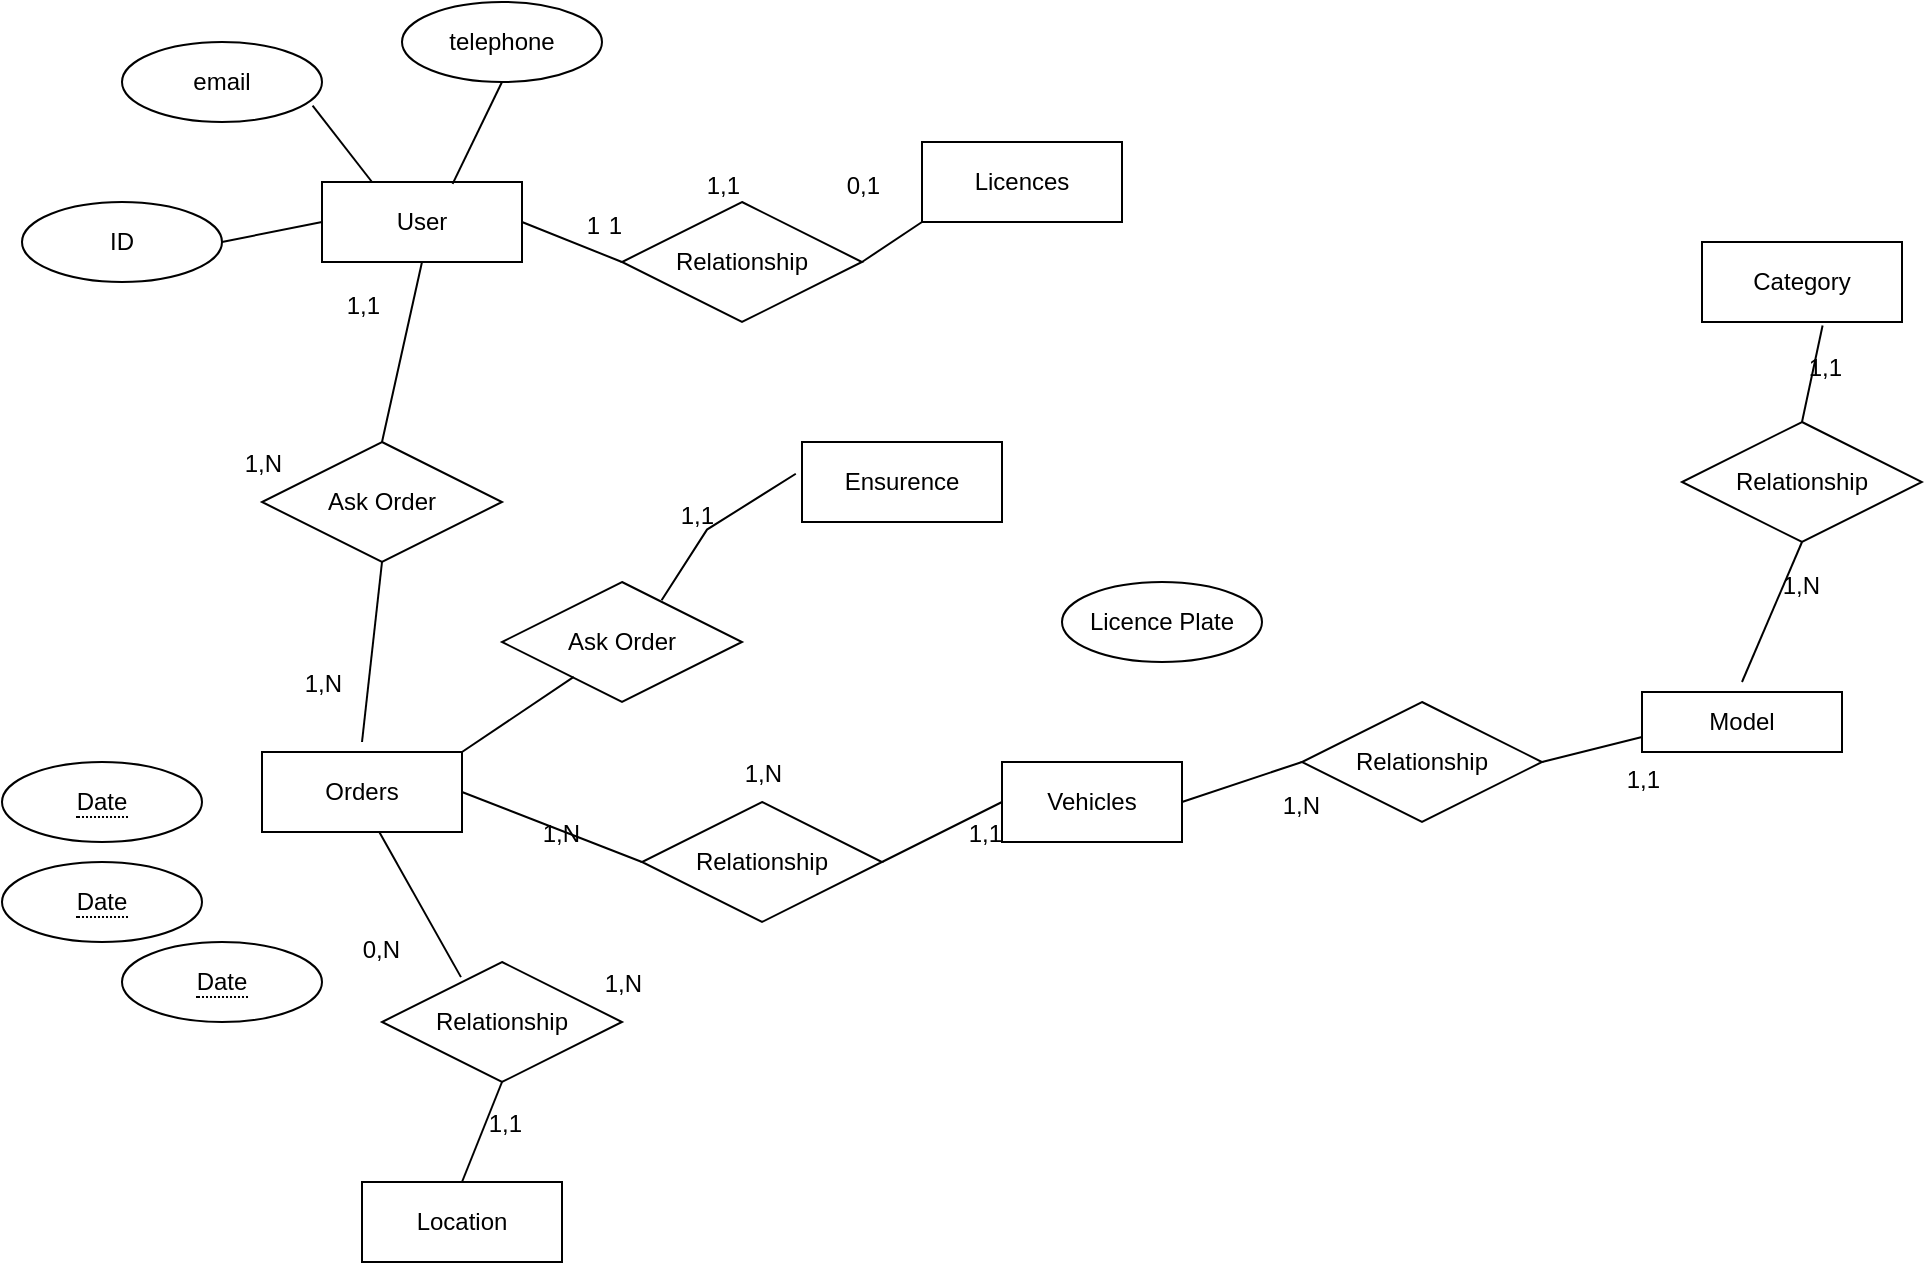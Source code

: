 <mxfile version="17.4.6" type="device"><diagram id="zz9KM4Jell75VrgSZ_UU" name="Page-1"><mxGraphModel dx="1645" dy="947" grid="1" gridSize="10" guides="1" tooltips="1" connect="1" arrows="1" fold="1" page="1" pageScale="1" pageWidth="3300" pageHeight="4681" math="0" shadow="0"><root><mxCell id="0"/><mxCell id="1" parent="0"/><mxCell id="HQcN805MBDLaRMFDsWFE-2" value="User" style="whiteSpace=wrap;html=1;align=center;" vertex="1" parent="1"><mxGeometry x="230" y="200" width="100" height="40" as="geometry"/></mxCell><mxCell id="HQcN805MBDLaRMFDsWFE-3" value="ID" style="ellipse;whiteSpace=wrap;html=1;align=center;" vertex="1" parent="1"><mxGeometry x="80" y="210" width="100" height="40" as="geometry"/></mxCell><mxCell id="HQcN805MBDLaRMFDsWFE-4" value="email" style="ellipse;whiteSpace=wrap;html=1;align=center;" vertex="1" parent="1"><mxGeometry x="130" y="130" width="100" height="40" as="geometry"/></mxCell><mxCell id="HQcN805MBDLaRMFDsWFE-6" value="telephone" style="ellipse;whiteSpace=wrap;html=1;align=center;" vertex="1" parent="1"><mxGeometry x="270" y="110" width="100" height="40" as="geometry"/></mxCell><mxCell id="HQcN805MBDLaRMFDsWFE-8" value="" style="endArrow=none;html=1;rounded=0;exitX=1;exitY=0.5;exitDx=0;exitDy=0;entryX=0;entryY=0.5;entryDx=0;entryDy=0;" edge="1" parent="1" source="HQcN805MBDLaRMFDsWFE-3" target="HQcN805MBDLaRMFDsWFE-2"><mxGeometry relative="1" as="geometry"><mxPoint x="450" y="310" as="sourcePoint"/><mxPoint x="610" y="310" as="targetPoint"/></mxGeometry></mxCell><mxCell id="HQcN805MBDLaRMFDsWFE-10" value="" style="endArrow=none;html=1;rounded=0;exitX=0.953;exitY=0.795;exitDx=0;exitDy=0;exitPerimeter=0;entryX=0.25;entryY=0;entryDx=0;entryDy=0;" edge="1" parent="1" source="HQcN805MBDLaRMFDsWFE-4" target="HQcN805MBDLaRMFDsWFE-2"><mxGeometry relative="1" as="geometry"><mxPoint x="450" y="310" as="sourcePoint"/><mxPoint x="610" y="310" as="targetPoint"/></mxGeometry></mxCell><mxCell id="HQcN805MBDLaRMFDsWFE-11" value="" style="endArrow=none;html=1;rounded=0;exitX=0.5;exitY=1;exitDx=0;exitDy=0;entryX=0.653;entryY=0.023;entryDx=0;entryDy=0;entryPerimeter=0;" edge="1" parent="1" source="HQcN805MBDLaRMFDsWFE-6" target="HQcN805MBDLaRMFDsWFE-2"><mxGeometry relative="1" as="geometry"><mxPoint x="450" y="310" as="sourcePoint"/><mxPoint x="610" y="310" as="targetPoint"/></mxGeometry></mxCell><mxCell id="HQcN805MBDLaRMFDsWFE-12" value="Vehicles" style="whiteSpace=wrap;html=1;align=center;" vertex="1" parent="1"><mxGeometry x="570" y="490" width="90" height="40" as="geometry"/></mxCell><mxCell id="HQcN805MBDLaRMFDsWFE-15" value="Licence Plate" style="ellipse;whiteSpace=wrap;html=1;align=center;" vertex="1" parent="1"><mxGeometry x="600" y="400" width="100" height="40" as="geometry"/></mxCell><mxCell id="HQcN805MBDLaRMFDsWFE-19" value="Category" style="whiteSpace=wrap;html=1;align=center;" vertex="1" parent="1"><mxGeometry x="920" y="230" width="100" height="40" as="geometry"/></mxCell><mxCell id="HQcN805MBDLaRMFDsWFE-21" value="Model" style="whiteSpace=wrap;html=1;align=center;" vertex="1" parent="1"><mxGeometry x="890" y="455" width="100" height="30" as="geometry"/></mxCell><mxCell id="HQcN805MBDLaRMFDsWFE-22" value="Licences" style="whiteSpace=wrap;html=1;align=center;" vertex="1" parent="1"><mxGeometry x="530" y="180" width="100" height="40" as="geometry"/></mxCell><mxCell id="HQcN805MBDLaRMFDsWFE-23" value="Ensurence" style="whiteSpace=wrap;html=1;align=center;" vertex="1" parent="1"><mxGeometry x="470" y="330" width="100" height="40" as="geometry"/></mxCell><mxCell id="HQcN805MBDLaRMFDsWFE-24" value="Orders" style="whiteSpace=wrap;html=1;align=center;" vertex="1" parent="1"><mxGeometry x="200" y="485" width="100" height="40" as="geometry"/></mxCell><mxCell id="HQcN805MBDLaRMFDsWFE-25" value="Ask Order" style="shape=rhombus;perimeter=rhombusPerimeter;whiteSpace=wrap;html=1;align=center;" vertex="1" parent="1"><mxGeometry x="200" y="330" width="120" height="60" as="geometry"/></mxCell><mxCell id="HQcN805MBDLaRMFDsWFE-27" value="" style="endArrow=none;html=1;rounded=0;entryX=0.5;entryY=1;entryDx=0;entryDy=0;exitX=0.5;exitY=0;exitDx=0;exitDy=0;" edge="1" parent="1" source="HQcN805MBDLaRMFDsWFE-25" target="HQcN805MBDLaRMFDsWFE-2"><mxGeometry relative="1" as="geometry"><mxPoint x="260" y="320" as="sourcePoint"/><mxPoint x="610" y="440" as="targetPoint"/></mxGeometry></mxCell><mxCell id="HQcN805MBDLaRMFDsWFE-28" value="1" style="resizable=0;html=1;align=right;verticalAlign=bottom;" connectable="0" vertex="1" parent="HQcN805MBDLaRMFDsWFE-27"><mxGeometry x="1" relative="1" as="geometry"><mxPoint x="90" y="-10" as="offset"/></mxGeometry></mxCell><mxCell id="HQcN805MBDLaRMFDsWFE-29" value="" style="endArrow=none;html=1;rounded=0;exitX=0.5;exitY=1;exitDx=0;exitDy=0;" edge="1" parent="1" source="HQcN805MBDLaRMFDsWFE-25"><mxGeometry relative="1" as="geometry"><mxPoint x="450" y="440" as="sourcePoint"/><mxPoint x="250" y="480" as="targetPoint"/></mxGeometry></mxCell><mxCell id="HQcN805MBDLaRMFDsWFE-31" value="&lt;span style=&quot;border-bottom: 1px dotted&quot;&gt;Date&lt;/span&gt;" style="ellipse;whiteSpace=wrap;html=1;align=center;" vertex="1" parent="1"><mxGeometry x="70" y="540" width="100" height="40" as="geometry"/></mxCell><mxCell id="HQcN805MBDLaRMFDsWFE-32" value="&lt;span style=&quot;border-bottom: 1px dotted&quot;&gt;Date&lt;/span&gt;" style="ellipse;whiteSpace=wrap;html=1;align=center;" vertex="1" parent="1"><mxGeometry x="130" y="580" width="100" height="40" as="geometry"/></mxCell><mxCell id="HQcN805MBDLaRMFDsWFE-33" value="&lt;span style=&quot;border-bottom: 1px dotted&quot;&gt;Date&lt;/span&gt;" style="ellipse;whiteSpace=wrap;html=1;align=center;" vertex="1" parent="1"><mxGeometry x="70" y="490" width="100" height="40" as="geometry"/></mxCell><mxCell id="HQcN805MBDLaRMFDsWFE-34" value="Relationship" style="shape=rhombus;perimeter=rhombusPerimeter;whiteSpace=wrap;html=1;align=center;" vertex="1" parent="1"><mxGeometry x="380" y="210" width="120" height="60" as="geometry"/></mxCell><mxCell id="HQcN805MBDLaRMFDsWFE-35" value="" style="endArrow=none;html=1;rounded=0;exitX=1;exitY=0.5;exitDx=0;exitDy=0;entryX=0;entryY=0.5;entryDx=0;entryDy=0;" edge="1" parent="1" source="HQcN805MBDLaRMFDsWFE-2" target="HQcN805MBDLaRMFDsWFE-34"><mxGeometry relative="1" as="geometry"><mxPoint x="450" y="440" as="sourcePoint"/><mxPoint x="610" y="440" as="targetPoint"/></mxGeometry></mxCell><mxCell id="HQcN805MBDLaRMFDsWFE-36" value="1" style="resizable=0;html=1;align=right;verticalAlign=bottom;" connectable="0" vertex="1" parent="HQcN805MBDLaRMFDsWFE-35"><mxGeometry x="1" relative="1" as="geometry"><mxPoint y="-10" as="offset"/></mxGeometry></mxCell><mxCell id="HQcN805MBDLaRMFDsWFE-39" value="" style="endArrow=none;html=1;rounded=0;exitX=1;exitY=0.5;exitDx=0;exitDy=0;entryX=0;entryY=1;entryDx=0;entryDy=0;" edge="1" parent="1" source="HQcN805MBDLaRMFDsWFE-34" target="HQcN805MBDLaRMFDsWFE-22"><mxGeometry relative="1" as="geometry"><mxPoint x="450" y="440" as="sourcePoint"/><mxPoint x="610" y="440" as="targetPoint"/></mxGeometry></mxCell><mxCell id="HQcN805MBDLaRMFDsWFE-41" value="Location" style="whiteSpace=wrap;html=1;align=center;" vertex="1" parent="1"><mxGeometry x="250" y="700" width="100" height="40" as="geometry"/></mxCell><mxCell id="HQcN805MBDLaRMFDsWFE-43" value="Relationship" style="shape=rhombus;perimeter=rhombusPerimeter;whiteSpace=wrap;html=1;align=center;" vertex="1" parent="1"><mxGeometry x="390" y="510" width="120" height="60" as="geometry"/></mxCell><mxCell id="HQcN805MBDLaRMFDsWFE-46" value="" style="endArrow=none;html=1;rounded=0;exitX=1;exitY=0.5;exitDx=0;exitDy=0;entryX=0;entryY=0.5;entryDx=0;entryDy=0;" edge="1" parent="1" source="HQcN805MBDLaRMFDsWFE-24" target="HQcN805MBDLaRMFDsWFE-43"><mxGeometry relative="1" as="geometry"><mxPoint x="450" y="400" as="sourcePoint"/><mxPoint x="610" y="400" as="targetPoint"/></mxGeometry></mxCell><mxCell id="HQcN805MBDLaRMFDsWFE-47" value="1,N" style="resizable=0;html=1;align=right;verticalAlign=bottom;" connectable="0" vertex="1" parent="HQcN805MBDLaRMFDsWFE-46"><mxGeometry x="1" relative="1" as="geometry"><mxPoint x="-30" y="-5" as="offset"/></mxGeometry></mxCell><mxCell id="HQcN805MBDLaRMFDsWFE-48" value="" style="endArrow=none;html=1;rounded=0;entryX=1;entryY=0.5;entryDx=0;entryDy=0;exitX=0;exitY=0.5;exitDx=0;exitDy=0;" edge="1" parent="1" source="HQcN805MBDLaRMFDsWFE-12" target="HQcN805MBDLaRMFDsWFE-43"><mxGeometry relative="1" as="geometry"><mxPoint x="450" y="400" as="sourcePoint"/><mxPoint x="610" y="400" as="targetPoint"/></mxGeometry></mxCell><mxCell id="HQcN805MBDLaRMFDsWFE-49" value="1,1" style="resizable=0;html=1;align=right;verticalAlign=bottom;" connectable="0" vertex="1" parent="HQcN805MBDLaRMFDsWFE-48"><mxGeometry x="1" relative="1" as="geometry"><mxPoint x="60" y="-5" as="offset"/></mxGeometry></mxCell><mxCell id="HQcN805MBDLaRMFDsWFE-50" value="1,N" style="resizable=0;html=1;align=right;verticalAlign=bottom;" connectable="0" vertex="1" parent="1"><mxGeometry x="460.001" y="504.996" as="geometry"/></mxCell><mxCell id="HQcN805MBDLaRMFDsWFE-51" value="1,N" style="resizable=0;html=1;align=right;verticalAlign=bottom;" connectable="0" vertex="1" parent="1"><mxGeometry x="240.001" y="459.996" as="geometry"/></mxCell><mxCell id="HQcN805MBDLaRMFDsWFE-53" value="1,1" style="resizable=0;html=1;align=right;verticalAlign=bottom;" connectable="0" vertex="1" parent="1"><mxGeometry x="259.996" y="270.0" as="geometry"/></mxCell><mxCell id="HQcN805MBDLaRMFDsWFE-54" value="1,N" style="resizable=0;html=1;align=right;verticalAlign=bottom;" connectable="0" vertex="1" parent="1"><mxGeometry x="210.001" y="349.996" as="geometry"/></mxCell><mxCell id="HQcN805MBDLaRMFDsWFE-55" value="1,1" style="resizable=0;html=1;align=right;verticalAlign=bottom;" connectable="0" vertex="1" parent="1"><mxGeometry x="439.996" y="210.0" as="geometry"/></mxCell><mxCell id="HQcN805MBDLaRMFDsWFE-56" value="0,1" style="resizable=0;html=1;align=right;verticalAlign=bottom;" connectable="0" vertex="1" parent="1"><mxGeometry x="509.996" y="210.0" as="geometry"/></mxCell><mxCell id="HQcN805MBDLaRMFDsWFE-57" value="Relationship" style="shape=rhombus;perimeter=rhombusPerimeter;whiteSpace=wrap;html=1;align=center;" vertex="1" parent="1"><mxGeometry x="260" y="590" width="120" height="60" as="geometry"/></mxCell><mxCell id="HQcN805MBDLaRMFDsWFE-58" value="" style="endArrow=none;html=1;rounded=0;exitX=0.587;exitY=1.002;exitDx=0;exitDy=0;entryX=0.329;entryY=0.126;entryDx=0;entryDy=0;exitPerimeter=0;entryPerimeter=0;" edge="1" parent="1" source="HQcN805MBDLaRMFDsWFE-24" target="HQcN805MBDLaRMFDsWFE-57"><mxGeometry relative="1" as="geometry"><mxPoint x="310" y="515" as="sourcePoint"/><mxPoint x="380" y="525" as="targetPoint"/></mxGeometry></mxCell><mxCell id="HQcN805MBDLaRMFDsWFE-59" value="0,N" style="resizable=0;html=1;align=right;verticalAlign=bottom;" connectable="0" vertex="1" parent="HQcN805MBDLaRMFDsWFE-58"><mxGeometry x="1" relative="1" as="geometry"><mxPoint x="-30" y="-5" as="offset"/></mxGeometry></mxCell><mxCell id="HQcN805MBDLaRMFDsWFE-60" value="" style="endArrow=none;html=1;rounded=0;entryX=1;entryY=0.5;entryDx=0;entryDy=0;exitX=0.5;exitY=0;exitDx=0;exitDy=0;" edge="1" parent="1" source="HQcN805MBDLaRMFDsWFE-41"><mxGeometry relative="1" as="geometry"><mxPoint x="300" y="690" as="sourcePoint"/><mxPoint x="320" y="650" as="targetPoint"/></mxGeometry></mxCell><mxCell id="HQcN805MBDLaRMFDsWFE-61" value="1,1" style="resizable=0;html=1;align=right;verticalAlign=bottom;" connectable="0" vertex="1" parent="HQcN805MBDLaRMFDsWFE-60"><mxGeometry x="1" relative="1" as="geometry"><mxPoint x="10" y="30" as="offset"/></mxGeometry></mxCell><mxCell id="HQcN805MBDLaRMFDsWFE-62" value="1,N" style="resizable=0;html=1;align=right;verticalAlign=bottom;" connectable="0" vertex="1" parent="1"><mxGeometry x="390.001" y="609.996" as="geometry"/></mxCell><mxCell id="HQcN805MBDLaRMFDsWFE-64" value="Relationship" style="shape=rhombus;perimeter=rhombusPerimeter;whiteSpace=wrap;html=1;align=center;" vertex="1" parent="1"><mxGeometry x="720" y="460" width="120" height="60" as="geometry"/></mxCell><mxCell id="HQcN805MBDLaRMFDsWFE-67" value="" style="endArrow=none;html=1;rounded=0;entryX=0;entryY=0.5;entryDx=0;entryDy=0;exitX=1;exitY=0.5;exitDx=0;exitDy=0;" edge="1" parent="1" source="HQcN805MBDLaRMFDsWFE-12" target="HQcN805MBDLaRMFDsWFE-64"><mxGeometry relative="1" as="geometry"><mxPoint x="700" y="535" as="sourcePoint"/><mxPoint x="720" y="485" as="targetPoint"/></mxGeometry></mxCell><mxCell id="HQcN805MBDLaRMFDsWFE-68" value="1,N" style="resizable=0;html=1;align=right;verticalAlign=bottom;" connectable="0" vertex="1" parent="HQcN805MBDLaRMFDsWFE-67"><mxGeometry x="1" relative="1" as="geometry"><mxPoint x="10" y="30" as="offset"/></mxGeometry></mxCell><mxCell id="HQcN805MBDLaRMFDsWFE-69" value="" style="endArrow=none;html=1;rounded=0;entryX=0;entryY=0.75;entryDx=0;entryDy=0;exitX=1;exitY=0.5;exitDx=0;exitDy=0;" edge="1" parent="1" source="HQcN805MBDLaRMFDsWFE-64" target="HQcN805MBDLaRMFDsWFE-21"><mxGeometry relative="1" as="geometry"><mxPoint x="860" y="525" as="sourcePoint"/><mxPoint x="880" y="475" as="targetPoint"/></mxGeometry></mxCell><mxCell id="HQcN805MBDLaRMFDsWFE-70" value="1,1" style="resizable=0;html=1;align=right;verticalAlign=bottom;" connectable="0" vertex="1" parent="HQcN805MBDLaRMFDsWFE-69"><mxGeometry x="1" relative="1" as="geometry"><mxPoint x="10" y="30" as="offset"/></mxGeometry></mxCell><mxCell id="HQcN805MBDLaRMFDsWFE-73" value="Relationship" style="shape=rhombus;perimeter=rhombusPerimeter;whiteSpace=wrap;html=1;align=center;" vertex="1" parent="1"><mxGeometry x="910" y="320" width="120" height="60" as="geometry"/></mxCell><mxCell id="HQcN805MBDLaRMFDsWFE-74" value="" style="endArrow=none;html=1;rounded=0;entryX=0.5;entryY=1;entryDx=0;entryDy=0;" edge="1" parent="1" target="HQcN805MBDLaRMFDsWFE-73"><mxGeometry relative="1" as="geometry"><mxPoint x="940" y="450" as="sourcePoint"/><mxPoint x="910" y="345" as="targetPoint"/></mxGeometry></mxCell><mxCell id="HQcN805MBDLaRMFDsWFE-75" value="1,N" style="resizable=0;html=1;align=right;verticalAlign=bottom;" connectable="0" vertex="1" parent="HQcN805MBDLaRMFDsWFE-74"><mxGeometry x="1" relative="1" as="geometry"><mxPoint x="10" y="30" as="offset"/></mxGeometry></mxCell><mxCell id="HQcN805MBDLaRMFDsWFE-76" value="" style="endArrow=none;html=1;rounded=0;entryX=0.603;entryY=1.044;entryDx=0;entryDy=0;exitX=0.5;exitY=0;exitDx=0;exitDy=0;entryPerimeter=0;" edge="1" parent="1" source="HQcN805MBDLaRMFDsWFE-73" target="HQcN805MBDLaRMFDsWFE-19"><mxGeometry relative="1" as="geometry"><mxPoint x="1050" y="385" as="sourcePoint"/><mxPoint x="1080" y="337.5" as="targetPoint"/></mxGeometry></mxCell><mxCell id="HQcN805MBDLaRMFDsWFE-77" value="1,1" style="resizable=0;html=1;align=right;verticalAlign=bottom;" connectable="0" vertex="1" parent="HQcN805MBDLaRMFDsWFE-76"><mxGeometry x="1" relative="1" as="geometry"><mxPoint x="10" y="30" as="offset"/></mxGeometry></mxCell><mxCell id="HQcN805MBDLaRMFDsWFE-78" value="Ask Order" style="shape=rhombus;perimeter=rhombusPerimeter;whiteSpace=wrap;html=1;align=center;" vertex="1" parent="1"><mxGeometry x="320" y="400" width="120" height="60" as="geometry"/></mxCell><mxCell id="HQcN805MBDLaRMFDsWFE-79" value="" style="endArrow=none;html=1;rounded=0;exitX=1;exitY=0;exitDx=0;exitDy=0;entryX=0.299;entryY=0.791;entryDx=0;entryDy=0;entryPerimeter=0;" edge="1" parent="1" source="HQcN805MBDLaRMFDsWFE-24" target="HQcN805MBDLaRMFDsWFE-78"><mxGeometry relative="1" as="geometry"><mxPoint x="310" y="515" as="sourcePoint"/><mxPoint x="400" y="550" as="targetPoint"/></mxGeometry></mxCell><mxCell id="HQcN805MBDLaRMFDsWFE-81" value="" style="endArrow=none;html=1;rounded=0;exitX=0.665;exitY=0.152;exitDx=0;exitDy=0;exitPerimeter=0;entryX=-0.031;entryY=0.397;entryDx=0;entryDy=0;entryPerimeter=0;" edge="1" parent="1" source="HQcN805MBDLaRMFDsWFE-78" target="HQcN805MBDLaRMFDsWFE-23"><mxGeometry relative="1" as="geometry"><mxPoint x="402.3" y="400.94" as="sourcePoint"/><mxPoint x="470" y="330.0" as="targetPoint"/><Array as="points"><mxPoint x="422.5" y="373.8"/></Array></mxGeometry></mxCell><mxCell id="HQcN805MBDLaRMFDsWFE-82" value="1,1" style="resizable=0;html=1;align=right;verticalAlign=bottom;" connectable="0" vertex="1" parent="HQcN805MBDLaRMFDsWFE-81"><mxGeometry x="1" relative="1" as="geometry"><mxPoint x="-40" y="30" as="offset"/></mxGeometry></mxCell></root></mxGraphModel></diagram></mxfile>